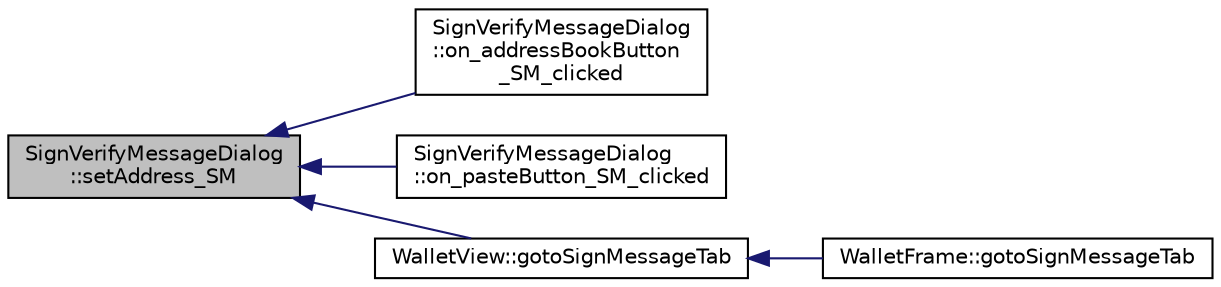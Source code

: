 digraph "SignVerifyMessageDialog::setAddress_SM"
{
  edge [fontname="Helvetica",fontsize="10",labelfontname="Helvetica",labelfontsize="10"];
  node [fontname="Helvetica",fontsize="10",shape=record];
  rankdir="LR";
  Node110 [label="SignVerifyMessageDialog\l::setAddress_SM",height=0.2,width=0.4,color="black", fillcolor="grey75", style="filled", fontcolor="black"];
  Node110 -> Node111 [dir="back",color="midnightblue",fontsize="10",style="solid",fontname="Helvetica"];
  Node111 [label="SignVerifyMessageDialog\l::on_addressBookButton\l_SM_clicked",height=0.2,width=0.4,color="black", fillcolor="white", style="filled",URL="$class_sign_verify_message_dialog.html#a792a3bd647958c8ae74286c5ab3cf205"];
  Node110 -> Node112 [dir="back",color="midnightblue",fontsize="10",style="solid",fontname="Helvetica"];
  Node112 [label="SignVerifyMessageDialog\l::on_pasteButton_SM_clicked",height=0.2,width=0.4,color="black", fillcolor="white", style="filled",URL="$class_sign_verify_message_dialog.html#a4f09a92302537a095c34371a77de113e"];
  Node110 -> Node113 [dir="back",color="midnightblue",fontsize="10",style="solid",fontname="Helvetica"];
  Node113 [label="WalletView::gotoSignMessageTab",height=0.2,width=0.4,color="black", fillcolor="white", style="filled",URL="$class_wallet_view.html#a6443ddcb872a1743a61102a3dcd2d560",tooltip="Show Sign/Verify Message dialog and switch to sign message tab. "];
  Node113 -> Node114 [dir="back",color="midnightblue",fontsize="10",style="solid",fontname="Helvetica"];
  Node114 [label="WalletFrame::gotoSignMessageTab",height=0.2,width=0.4,color="black", fillcolor="white", style="filled",URL="$class_wallet_frame.html#a386b4f2e20af7d13a688662cd3f9e1fc",tooltip="Show Sign/Verify Message dialog and switch to sign message tab. "];
}

